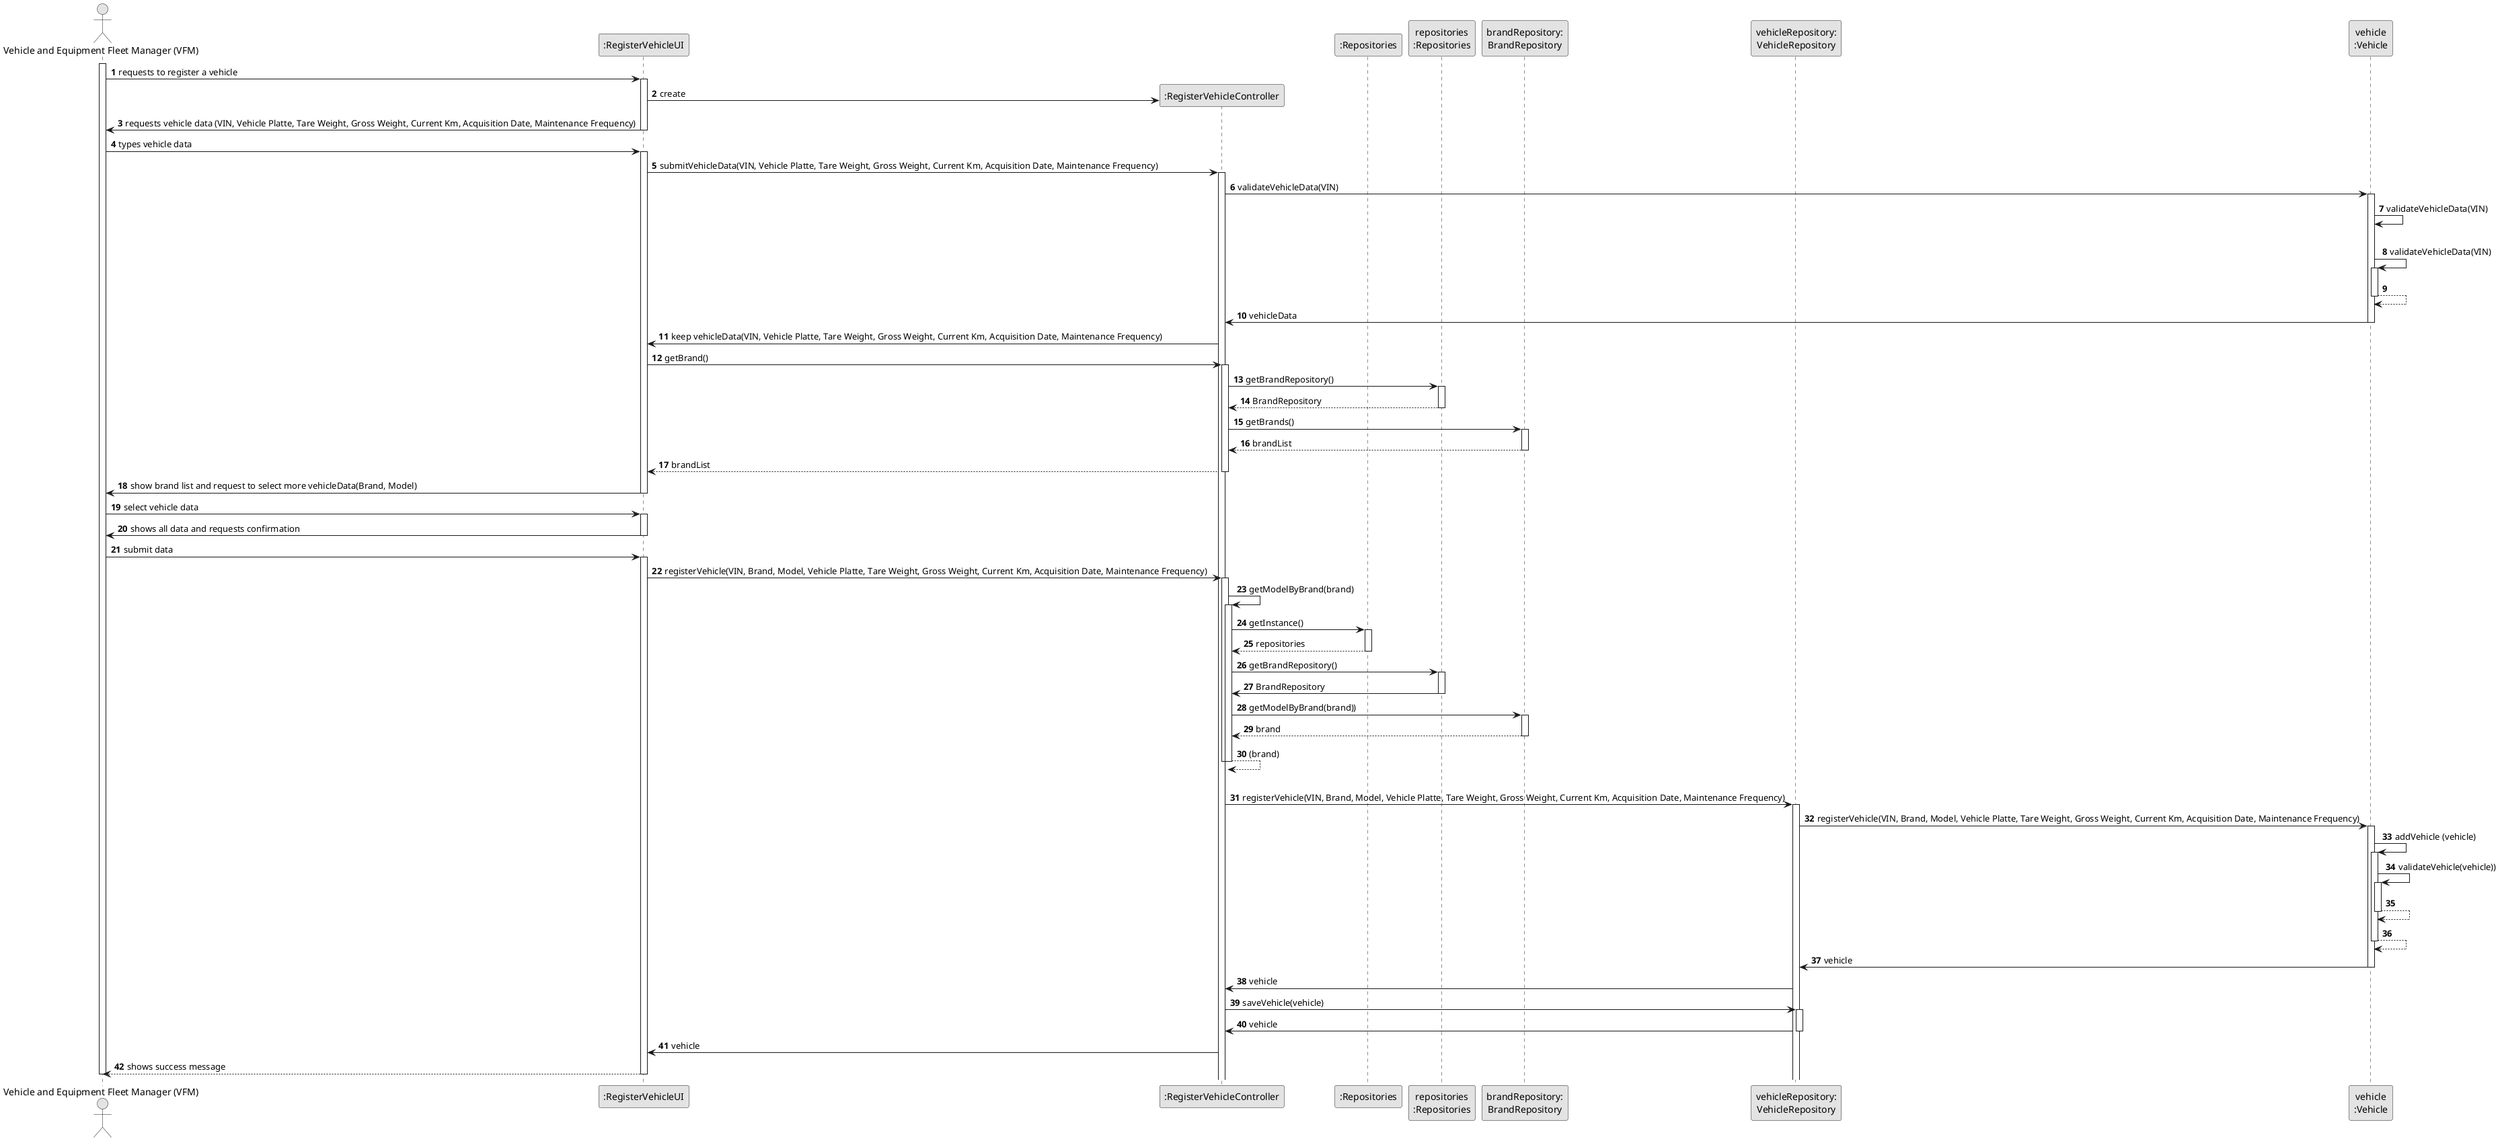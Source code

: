 @startuml
skinparam monochrome true
skinparam packageStyle rectangle
skinparam shadowing false


autonumber

'hide footbox
actor "Vehicle and Equipment Fleet Manager (VFM)" as VFM
participant ":RegisterVehicleUI" as UI
participant ":RegisterVehicleController" as CTRL
participant ":Repositories" as RepositorySingleton
participant "repositories\n:Repositories" as PLAT
participant "brandRepository:\nBrandRepository" as BrandRepository
participant "vehicleRepository:\nVehicleRepository" as VehicleRepository
participant "vehicle\n:Vehicle" as VEI

activate VFM

    VFM -> UI : requests to register a vehicle
    activate UI

        UI -> CTRL** : create

        UI -> VFM : requests vehicle data (VIN, Vehicle Platte, Tare Weight, Gross Weight, Current Km, Acquisition Date, Maintenance Frequency)
    deactivate UI

    VFM -> UI : types vehicle data
    activate UI

        UI -> CTRL : submitVehicleData(VIN, Vehicle Platte, Tare Weight, Gross Weight, Current Km, Acquisition Date, Maintenance Frequency)
        activate CTRL

            CTRL -> VEI : validateVehicleData(VIN)
            activate VEI

                VEI -> VEI : validateVehicleData(VIN)

                |||

                VEI -> VEI : validateVehicleData(VIN)
                activate VEI

                VEI --> VEI
                deactivate VEI

            VEI -> CTRL : vehicleData
            deactivate VEI

        CTRL -> UI : keep vehicleData(VIN, Vehicle Platte, Tare Weight, Gross Weight, Current Km, Acquisition Date, Maintenance Frequency)
        deactivate VEI

        UI -> CTRL : getBrand()
        activate CTRL

            CTRL -> PLAT : getBrandRepository()
            activate PLAT

                PLAT --> CTRL: BrandRepository
            deactivate PLAT

            CTRL -> BrandRepository : getBrands()
            activate BrandRepository

                BrandRepository --> CTRL : brandList
            deactivate BrandRepository

            CTRL --> UI : brandList
        deactivate CTRL

    UI -> VFM : show brand list and request to select more vehicleData(Brand, Model)
    deactivate UI

    VFM -> UI : select vehicle data
    activate UI

        UI -> VFM : shows all data and requests confirmation
    deactivate UI

    VFM -> UI : submit data
    activate UI

        UI -> CTRL : registerVehicle(VIN, Brand, Model, Vehicle Platte, Tare Weight, Gross Weight, Current Km, Acquisition Date, Maintenance Frequency)
        activate CTRL

            CTRL -> CTRL : getModelByBrand(brand)
            activate CTRL

                CTRL -> RepositorySingleton : getInstance()
                activate RepositorySingleton

                RepositorySingleton --> CTRL: repositories
                deactivate RepositorySingleton

                CTRL -> PLAT : getBrandRepository()
                activate PLAT

                PLAT -> CTRL : BrandRepository
                deactivate PLAT

                CTRL -> BrandRepository : getModelByBrand(brand))
                activate BrandRepository

                BrandRepository --> CTRL : brand
                deactivate BrandRepository

            CTRL --> CTRL : (brand)
            deactivate CTRL

        deactivate CTRL

            |||
            CTRL -> VehicleRepository : registerVehicle(VIN, Brand, Model, Vehicle Platte, Tare Weight, Gross Weight, Current Km, Acquisition Date, Maintenance Frequency)
            activate VehicleRepository

                VehicleRepository -> VEI: registerVehicle(VIN, Brand, Model, Vehicle Platte, Tare Weight, Gross Weight, Current Km, Acquisition Date, Maintenance Frequency)
                activate VEI

                    VEI -> VEI: addVehicle (vehicle)
                    activate VEI

                    VEI -> VEI: validateVehicle(vehicle))
                    activate VEI

                    VEI --> VEI
                    deactivate VEI

                    VEI --> VEI
                    deactivate VEI

                VEI -> VehicleRepository: vehicle
                deactivate VEI

            VehicleRepository -> CTRL: vehicle

            CTRL -> VehicleRepository : saveVehicle(vehicle)
            activate VehicleRepository

            VehicleRepository -> CTRL: vehicle
            deactivate VehicleRepository

            CTRL -> UI: vehicle


        UI --> VFM : shows success message
    deactivate UI

deactivate VFM

@enduml
